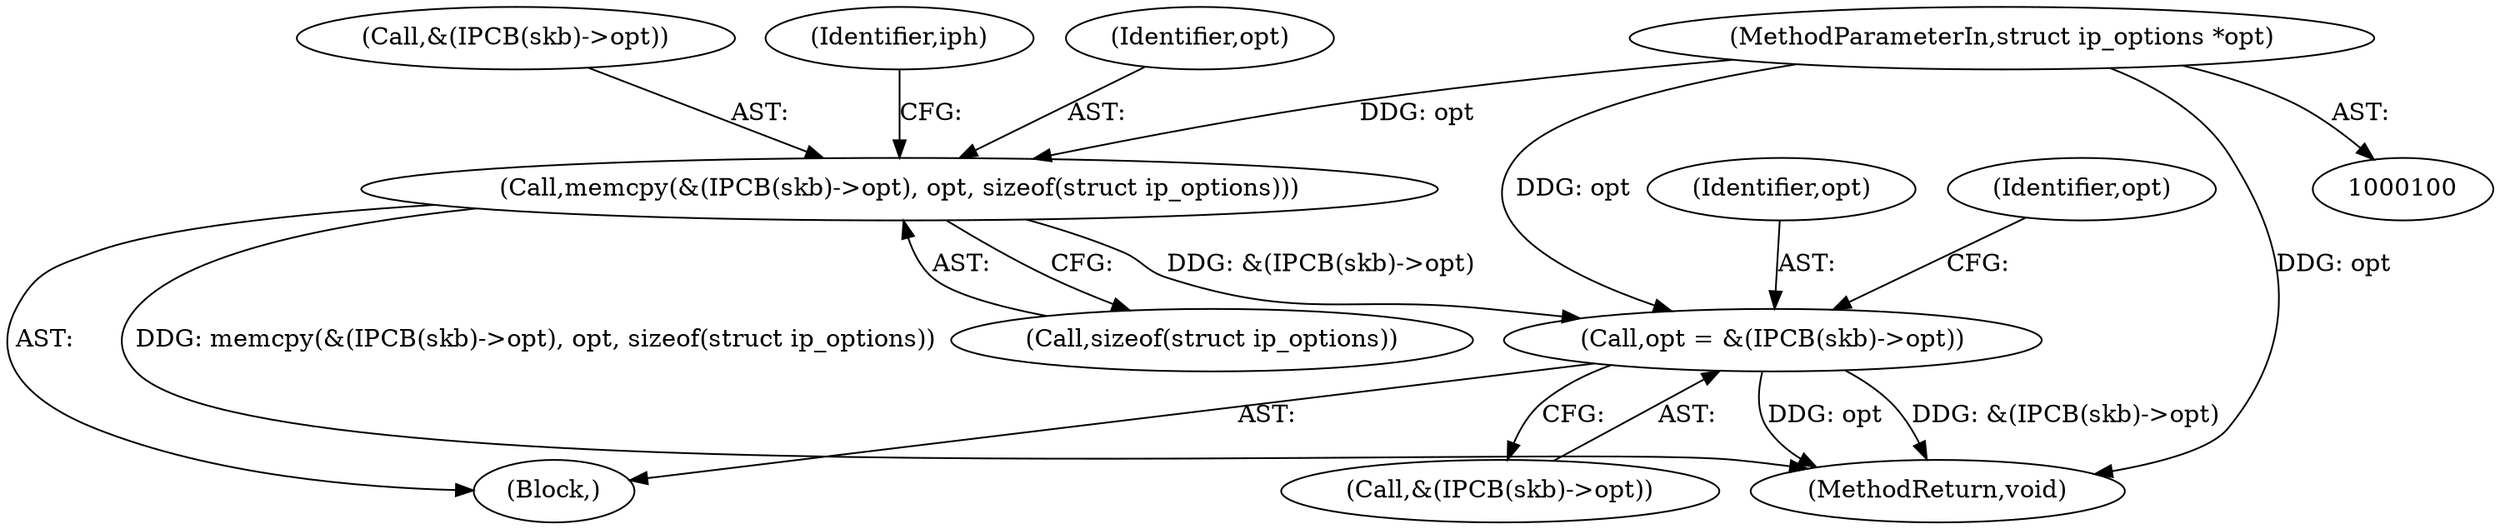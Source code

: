 digraph "0_linux_f6d8bd051c391c1c0458a30b2a7abcd939329259_15@pointer" {
"1000132" [label="(Call,opt = &(IPCB(skb)->opt))"];
"1000112" [label="(Call,memcpy(&(IPCB(skb)->opt), opt, sizeof(struct ip_options)))"];
"1000102" [label="(MethodParameterIn,struct ip_options *opt)"];
"1000133" [label="(Identifier,opt)"];
"1000113" [label="(Call,&(IPCB(skb)->opt))"];
"1000123" [label="(Identifier,iph)"];
"1000106" [label="(Block,)"];
"1000141" [label="(Identifier,opt)"];
"1000134" [label="(Call,&(IPCB(skb)->opt))"];
"1000118" [label="(Identifier,opt)"];
"1000102" [label="(MethodParameterIn,struct ip_options *opt)"];
"1000316" [label="(MethodReturn,void)"];
"1000119" [label="(Call,sizeof(struct ip_options))"];
"1000132" [label="(Call,opt = &(IPCB(skb)->opt))"];
"1000112" [label="(Call,memcpy(&(IPCB(skb)->opt), opt, sizeof(struct ip_options)))"];
"1000132" -> "1000106"  [label="AST: "];
"1000132" -> "1000134"  [label="CFG: "];
"1000133" -> "1000132"  [label="AST: "];
"1000134" -> "1000132"  [label="AST: "];
"1000141" -> "1000132"  [label="CFG: "];
"1000132" -> "1000316"  [label="DDG: &(IPCB(skb)->opt)"];
"1000132" -> "1000316"  [label="DDG: opt"];
"1000112" -> "1000132"  [label="DDG: &(IPCB(skb)->opt)"];
"1000102" -> "1000132"  [label="DDG: opt"];
"1000112" -> "1000106"  [label="AST: "];
"1000112" -> "1000119"  [label="CFG: "];
"1000113" -> "1000112"  [label="AST: "];
"1000118" -> "1000112"  [label="AST: "];
"1000119" -> "1000112"  [label="AST: "];
"1000123" -> "1000112"  [label="CFG: "];
"1000112" -> "1000316"  [label="DDG: memcpy(&(IPCB(skb)->opt), opt, sizeof(struct ip_options))"];
"1000102" -> "1000112"  [label="DDG: opt"];
"1000102" -> "1000100"  [label="AST: "];
"1000102" -> "1000316"  [label="DDG: opt"];
}
